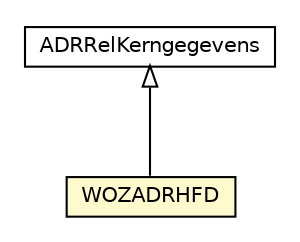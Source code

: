 #!/usr/local/bin/dot
#
# Class diagram 
# Generated by UMLGraph version R5_6-24-gf6e263 (http://www.umlgraph.org/)
#

digraph G {
	edge [fontname="Helvetica",fontsize=10,labelfontname="Helvetica",labelfontsize=10];
	node [fontname="Helvetica",fontsize=10,shape=plaintext];
	nodesep=0.25;
	ranksep=0.5;
	// nl.egem.stuf.sector.bg._0204.WOZKerngegevens.WOZADRHFD
	c251735 [label=<<table title="nl.egem.stuf.sector.bg._0204.WOZKerngegevens.WOZADRHFD" border="0" cellborder="1" cellspacing="0" cellpadding="2" port="p" bgcolor="lemonChiffon" href="./WOZKerngegevens.WOZADRHFD.html">
		<tr><td><table border="0" cellspacing="0" cellpadding="1">
<tr><td align="center" balign="center"> WOZADRHFD </td></tr>
		</table></td></tr>
		</table>>, URL="./WOZKerngegevens.WOZADRHFD.html", fontname="Helvetica", fontcolor="black", fontsize=10.0];
	// nl.egem.stuf.sector.bg._0204.ADRRelKerngegevens
	c251817 [label=<<table title="nl.egem.stuf.sector.bg._0204.ADRRelKerngegevens" border="0" cellborder="1" cellspacing="0" cellpadding="2" port="p" href="./ADRRelKerngegevens.html">
		<tr><td><table border="0" cellspacing="0" cellpadding="1">
<tr><td align="center" balign="center"> ADRRelKerngegevens </td></tr>
		</table></td></tr>
		</table>>, URL="./ADRRelKerngegevens.html", fontname="Helvetica", fontcolor="black", fontsize=10.0];
	//nl.egem.stuf.sector.bg._0204.WOZKerngegevens.WOZADRHFD extends nl.egem.stuf.sector.bg._0204.ADRRelKerngegevens
	c251817:p -> c251735:p [dir=back,arrowtail=empty];
}

